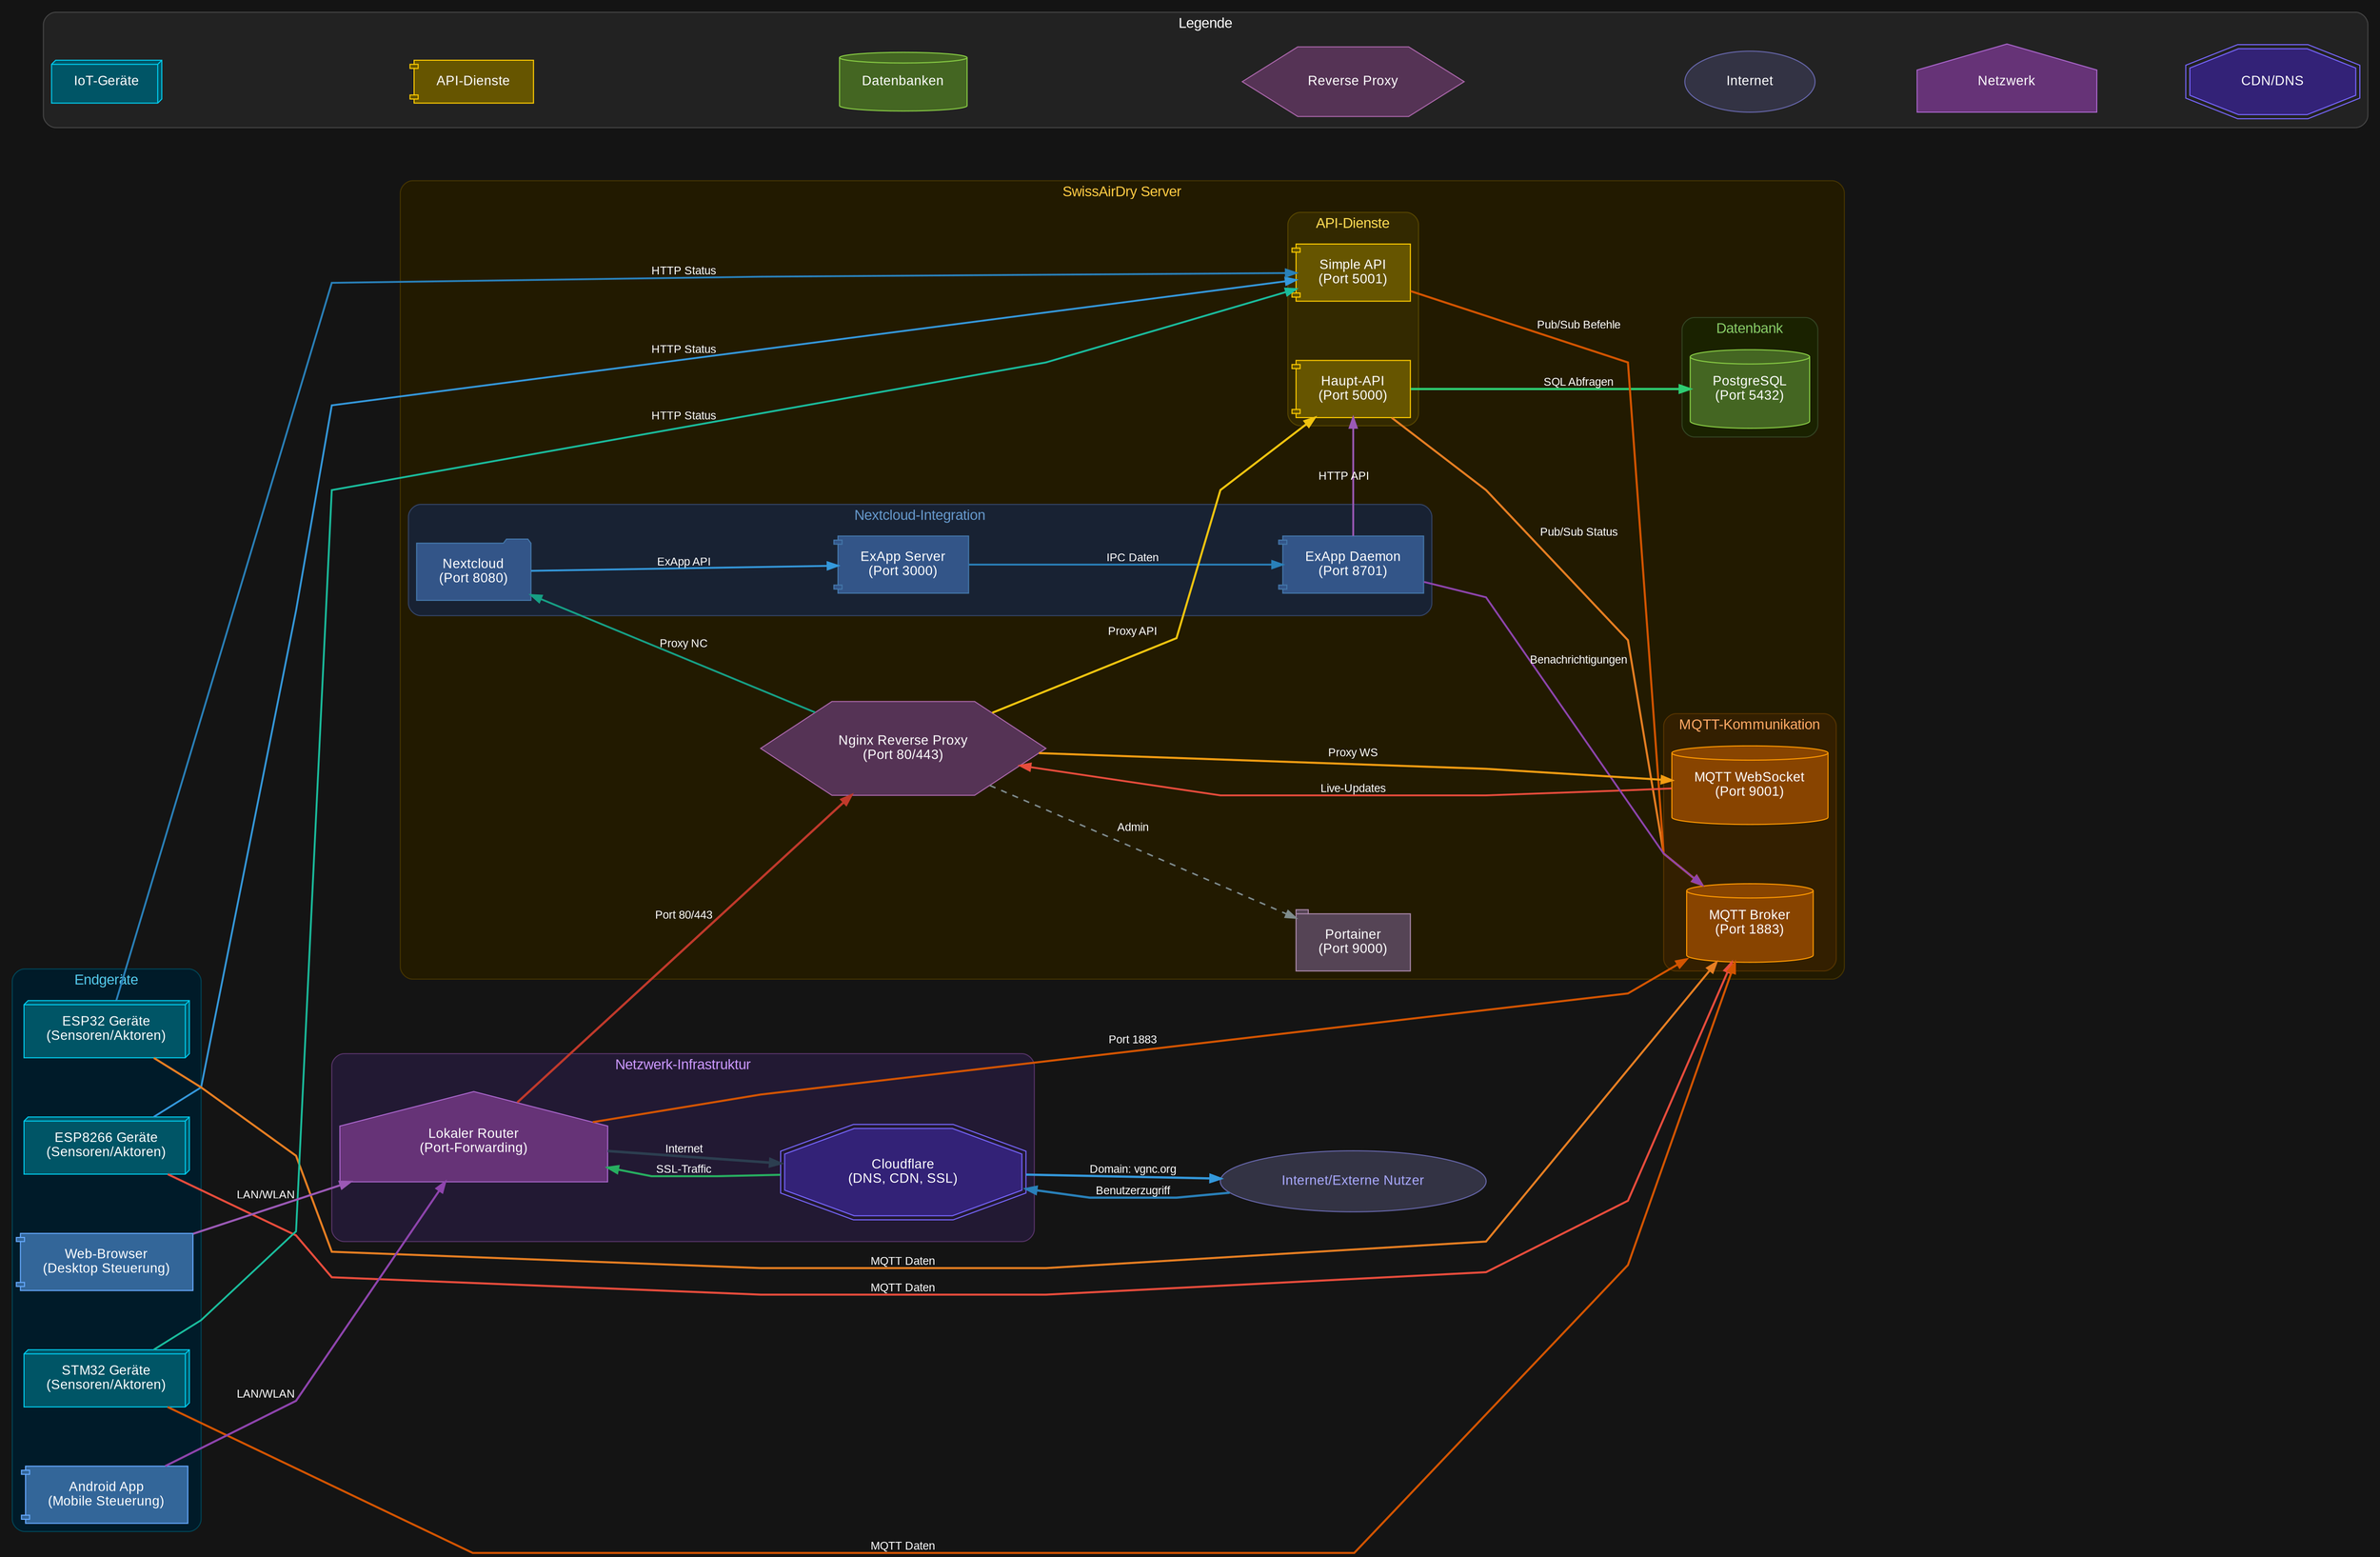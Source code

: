 digraph SwissAirDryTopologie {
    // Grundlegende Einstellungen
    graph [
        fontname = "Arial",
        fontsize = 14,
        bgcolor = "#141414",
        rankdir = "LR",
        splines = "polyline",
        concentrate = false,
        nodesep = 0.8,
        ranksep = 1.2
    ];
    
    // Knoten-Einstellungen (Standard)
    node [
        fontname = "Arial",
        fontsize = 13,
        shape = "box",
        style = "filled",
        color = "#666666",
        fontcolor = "#ffffff",
        margin = "0.3,0.2"
    ];
    
    // Kanten-Einstellungen (Standard)
    edge [
        fontname = "Arial",
        fontsize = 11,
        fontcolor = "#ffffff",
        color = "#666666",
        penwidth = 1.8
    ];
    
    // ---- GRUPPIERUNGEN ----
    
    // Geräte-Gruppe (Externe Geräte)
    subgraph cluster_devices {
        label = "Endgeräte";
        style = "filled,rounded";
        color = "#004455";
        fillcolor = "#001b29";
        fontcolor = "#55ccee";
        
        esp8266 [label="ESP8266 Geräte\n(Sensoren/Aktoren)", shape="box3d", fillcolor="#005566", color="#00ccee"];
        esp32 [label="ESP32 Geräte\n(Sensoren/Aktoren)", shape="box3d", fillcolor="#005566", color="#00ccee"];
        stm32 [label="STM32 Geräte\n(Sensoren/Aktoren)", shape="box3d", fillcolor="#005566", color="#00ccee"];
        android [label="Android App\n(Mobile Steuerung)", shape="component", fillcolor="#336699", color="#66aaff"];
        browser [label="Web-Browser\n(Desktop Steuerung)", shape="component", fillcolor="#336699", color="#66aaff"];
    }
    
    // Netzwerk-Infrastruktur-Gruppe
    subgraph cluster_network {
        label = "Netzwerk-Infrastruktur";
        style = "filled,rounded";
        color = "#553366";
        fillcolor = "#221933";
        fontcolor = "#cc99ff";
        
        router [label="Lokaler Router\n(Port-Forwarding)", shape="house", fillcolor="#663377", color="#aa66cc"];
        cloudflare [label="Cloudflare\n(DNS, CDN, SSL)", shape="doubleoctagon", fillcolor="#332277", color="#7766ff"];
    }
    
    // Server-Gruppe (Docker-Container)
    subgraph cluster_server {
        label = "SwissAirDry Server";
        style = "filled,rounded";
        color = "#443300";
        fillcolor = "#221a00";
        fontcolor = "#ffcc44";
        
        // API-Subgruppe
        subgraph cluster_api {
            label = "API-Dienste";
            style = "filled,rounded";
            color = "#554400";
            fillcolor = "#332900";
            fontcolor = "#ffdd55";
            
            api [label="Haupt-API\n(Port 5000)", shape="component", fillcolor="#665500", color="#ffcc00"];
            simple_api [label="Simple API\n(Port 5001)", shape="component", fillcolor="#665500", color="#ffcc00"];
        }
        
        // MQTT-Subgruppe
        subgraph cluster_mqtt {
            label = "MQTT-Kommunikation";
            style = "filled,rounded";
            color = "#553300";
            fillcolor = "#331f00";
            fontcolor = "#ffaa66";
            
            mqtt_broker [label="MQTT Broker\n(Port 1883)", shape="cylinder", fillcolor="#884400", color="#ff9900"];
            mqtt_websocket [label="MQTT WebSocket\n(Port 9001)", shape="cylinder", fillcolor="#884400", color="#ff9900"];
        }
        
        // Datenbank-Subgruppe
        subgraph cluster_db {
            label = "Datenbank";
            style = "filled,rounded";
            color = "#334422";
            fillcolor = "#1a2200";
            fontcolor = "#88cc66";
            
            database [label="PostgreSQL\n(Port 5432)", shape="cylinder", fillcolor="#446622", color="#88cc44"];
        }
        
        // Nextcloud-Subgruppe
        subgraph cluster_nextcloud {
            label = "Nextcloud-Integration";
            style = "filled,rounded";
            color = "#334466";
            fillcolor = "#182233";
            fontcolor = "#6699cc";
            
            nextcloud [label="Nextcloud\n(Port 8080)", shape="folder", fillcolor="#335588", color="#4477aa"];
            exapp_server [label="ExApp Server\n(Port 3000)", shape="component", fillcolor="#335588", color="#4477aa"];
            exapp_daemon [label="ExApp Daemon\n(Port 8701)", shape="component", fillcolor="#335588", color="#4477aa"];
        }
        
        // Reverse Proxy
        nginx [label="Nginx Reverse Proxy\n(Port 80/443)", shape="hexagon", fillcolor="#553355", color="#aa66aa"];
        
        // Management
        portainer [label="Portainer\n(Port 9000)", shape="tab", fillcolor="#554455", color="#aa88aa"];
    }
    
    // Internet/External
    internet [label="Internet/Externe Nutzer", shape="ellipse", fillcolor="#333344", color="#6666aa", fontcolor="#aaaaff"];
    
    // ---- VERBINDUNGEN ----
    
    // Jede Verbindung hat eine eigene Farbe und einen spezifischen Stil
    
    // ESP8266 Verbindungen
    esp8266 -> mqtt_broker [label="MQTT Daten", color="#e74c3c", penwidth=2.0];
    esp8266 -> simple_api [label="HTTP Status", color="#3498db", penwidth=1.8];
    
    // ESP32 Verbindungen
    esp32 -> mqtt_broker [label="MQTT Daten", color="#e67e22", penwidth=2.0];
    esp32 -> simple_api [label="HTTP Status", color="#2980b9", penwidth=1.8];
    
    // STM32 Verbindungen
    stm32 -> mqtt_broker [label="MQTT Daten", color="#d35400", penwidth=2.0];
    stm32 -> simple_api [label="HTTP Status", color="#1abc9c", penwidth=1.8];
    
    // Mobile App/Browser zu Router
    android -> router [label="LAN/WLAN", color="#8e44ad", penwidth=2.0];
    browser -> router [label="LAN/WLAN", color="#9b59b6", penwidth=2.0];
    
    // Router Verbindungen
    router -> nginx [label="Port 80/443", color="#c0392b", penwidth=2.2];
    router -> mqtt_broker [label="Port 1883", color="#d35400", penwidth=2.0];
    router -> cloudflare [label="Internet", color="#2c3e50", penwidth=2.5];
    
    // Cloudflare zu Internet
    cloudflare -> internet [label="Domain: vgnc.org", color="#3498db", penwidth=2.2];
    internet -> cloudflare [label="Benutzerzugriff", color="#2980b9", penwidth=2.2];
    
    // Internet zu Cloudflare (Reverse)
    cloudflare -> router [label="SSL-Traffic", color="#27ae60", penwidth=2.0];
    
    // Nginx zu Backend-Diensten
    nginx -> api [label="Proxy API", color="#f1c40f", penwidth=2.0];
    nginx -> mqtt_websocket [label="Proxy WS", color="#f39c12", penwidth=2.0];
    nginx -> nextcloud [label="Proxy NC", color="#16a085", penwidth=1.8];
    nginx -> portainer [label="Admin", color="#7f8c8d", style="dashed", penwidth=1.5];
    
    // API-zu-Datenbank
    api -> database [label="SQL Abfragen", color="#2ecc71", penwidth=2.2];
    
    // API-zu-MQTT
    api -> mqtt_broker [label="Pub/Sub Status", color="#e67e22", penwidth=2.0];
    simple_api -> mqtt_broker [label="Pub/Sub Befehle", color="#d35400", penwidth=2.0];
    
    // Nextcloud-Integration
    nextcloud -> exapp_server [label="ExApp API", color="#3498db", penwidth=1.8];
    exapp_server -> exapp_daemon [label="IPC Daten", color="#2980b9", penwidth=1.8];
    exapp_daemon -> api [label="HTTP API", color="#9b59b6", penwidth=1.8];
    exapp_daemon -> mqtt_broker [label="Benachrichtigungen", color="#8e44ad", penwidth=1.8];
    
    // MQTT Websocket zum Frontend
    mqtt_websocket -> nginx [label="Live-Updates", color="#e74c3c", penwidth=1.8];
    
    // Legende
    subgraph cluster_legend {
        label = "Legende";
        style = "filled,rounded";
        color = "#444444";
        fillcolor = "#222222";
        fontcolor = "#ffffff";
        
        leg_device [label="IoT-Geräte", shape="box3d", fillcolor="#005566", color="#00ccee"];
        leg_component [label="API-Dienste", shape="component", fillcolor="#665500", color="#ffcc00"];
        leg_database [label="Datenbanken", shape="cylinder", fillcolor="#446622", color="#88cc44"];
        leg_proxy [label="Reverse Proxy", shape="hexagon", fillcolor="#553355", color="#aa66aa"];
        leg_cloud [label="Internet", shape="ellipse", fillcolor="#333344", color="#6666aa"];
        leg_router [label="Netzwerk", shape="house", fillcolor="#663377", color="#aa66cc"];
        leg_cloudflare [label="CDN/DNS", shape="doubleoctagon", fillcolor="#332277", color="#7766ff"];
        
        // Unsichtbare Kanten für die Layout-Kontrolle
        leg_device -> leg_component [style="invis"];
        leg_component -> leg_database [style="invis"];
        leg_database -> leg_proxy [style="invis"];
        leg_proxy -> leg_cloud [style="invis"];
        leg_cloud -> leg_router [style="invis"];
        leg_router -> leg_cloudflare [style="invis"];
    }
    
    // Detaillierte Beschreibung der Datenflüsse (als Kommentar)
    // 1. IoT-Geräte (ESP8266, ESP32, STM32) senden Sensordaten über MQTT
    // 2. IoT-Geräte holen Konfiguration über HTTP vom Simple API
    // 3. Benutzer greifen über Router/Cloudflare auf die Web-Oberfläche zu
    // 4. Nginx verteilt die Anfragen an die verschiedenen Backend-Dienste
    // 5. API verbindet sich zur Datenbank für Datenspeicherung/Abfrage
    // 6. API publiziert Statusänderungen über MQTT
    // 7. Nextcloud-Integration ermöglicht Aufgabenverwaltung und Benachrichtigungen
}